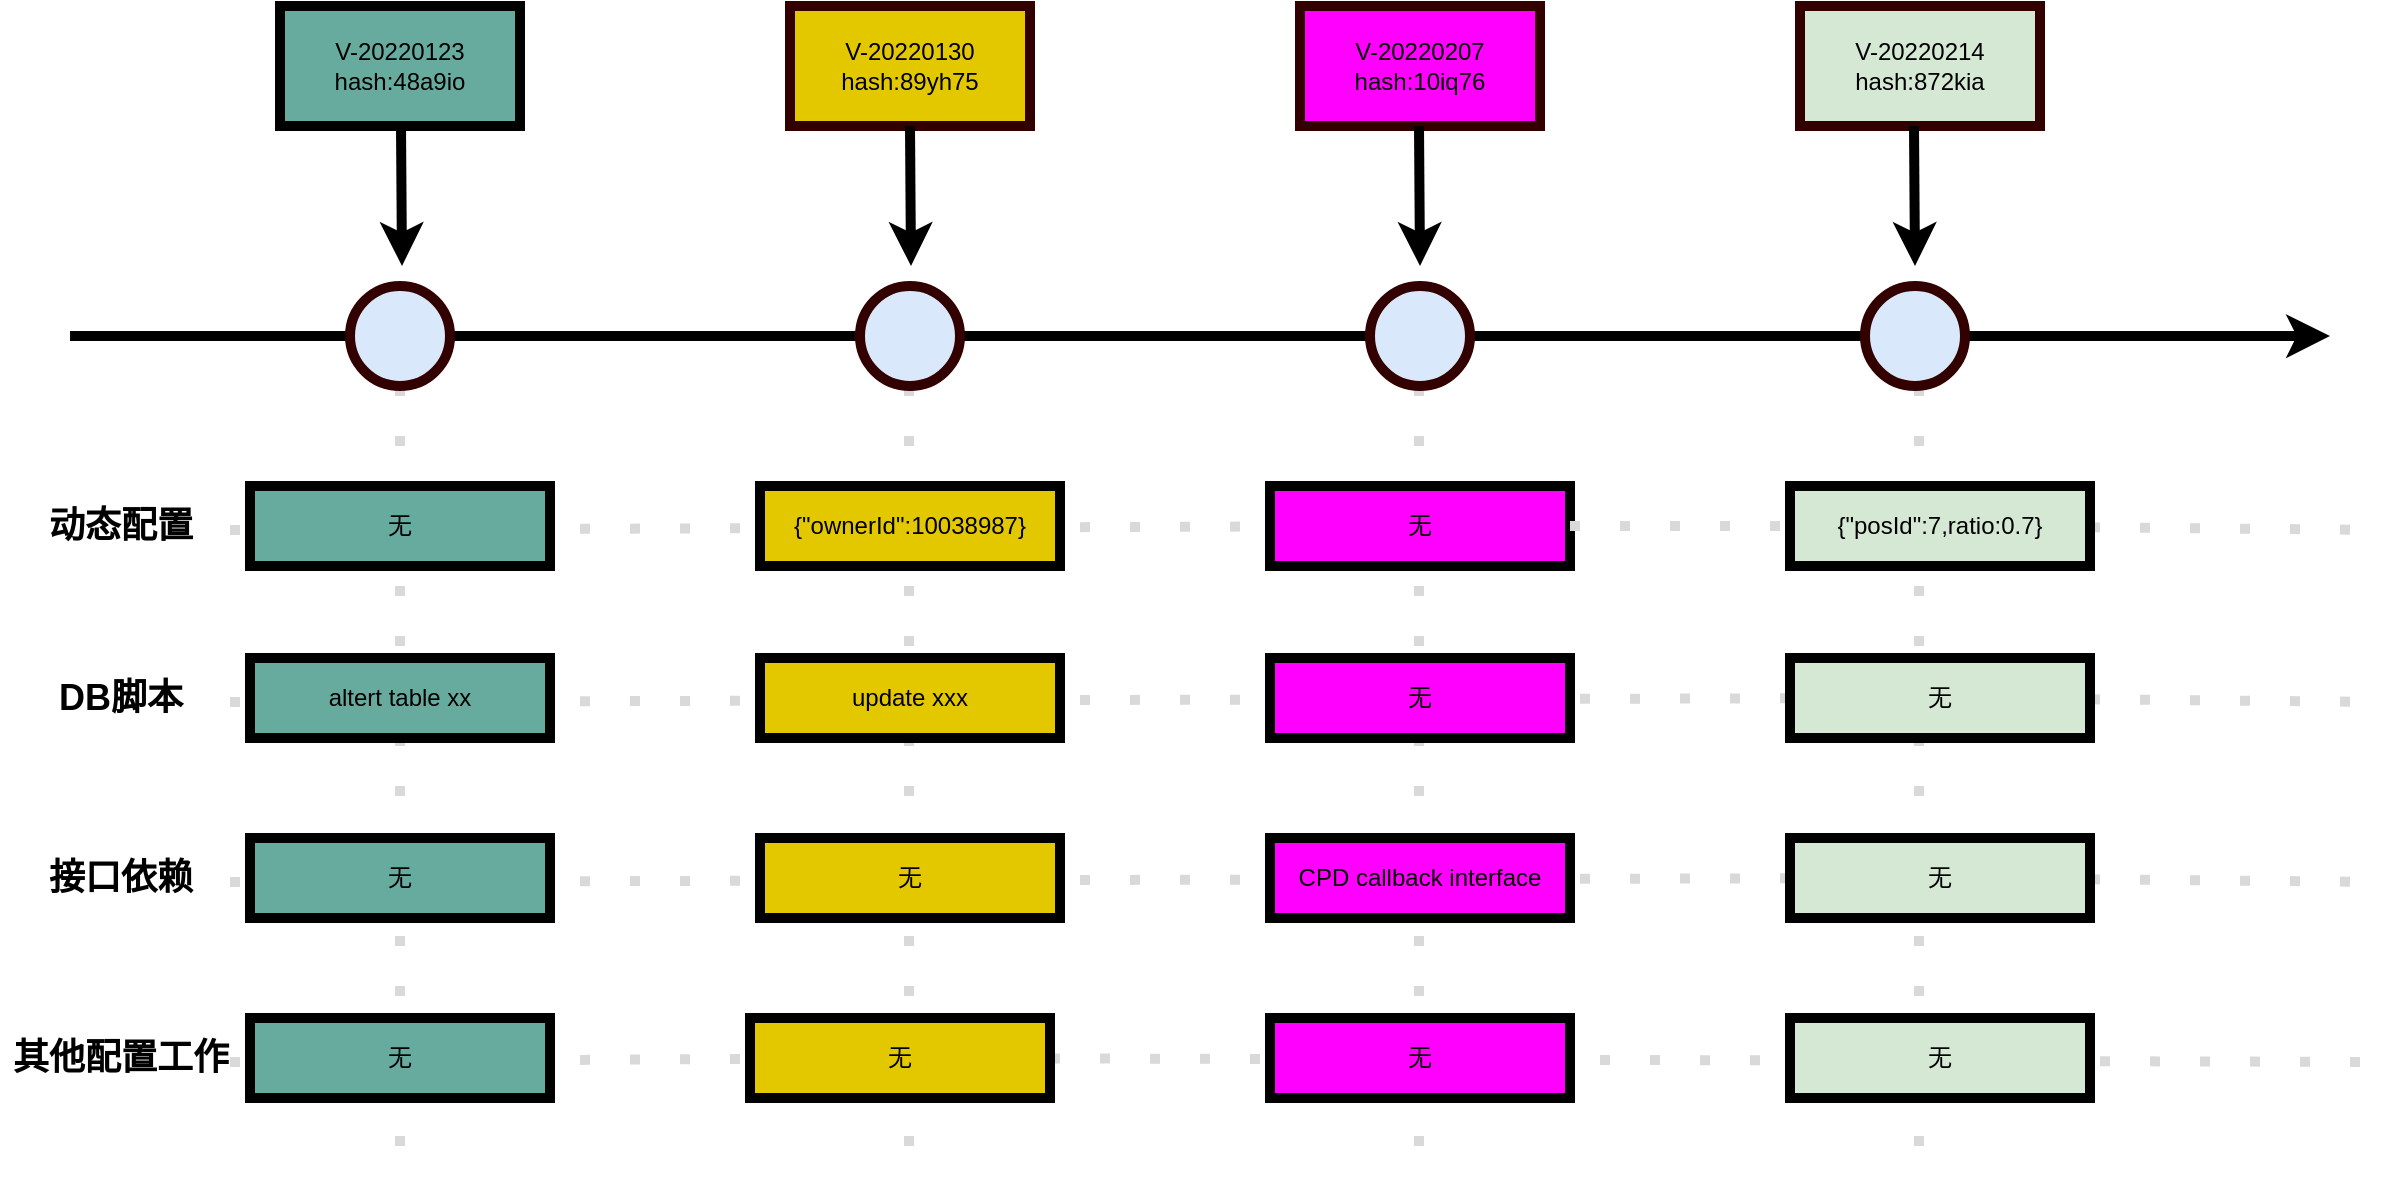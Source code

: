 <mxfile version="16.4.7" type="github">
  <diagram id="chNzZVGyo9SPdtNRLmo0" name="Page-1">
    <mxGraphModel dx="2597" dy="743" grid="1" gridSize="10" guides="1" tooltips="1" connect="1" arrows="1" fold="1" page="1" pageScale="1" pageWidth="1100" pageHeight="850" math="0" shadow="0">
      <root>
        <mxCell id="0" />
        <mxCell id="1" parent="0" />
        <mxCell id="sQp2Zh3F2BZOGlov7ECM-1" value="" style="endArrow=none;dashed=1;html=1;strokeWidth=5;dashPattern=1 4;strokeColor=#D9D9D9;startArrow=none;" parent="1" edge="1" source="gvp6AJLyiE2rmEpr4Blh-25">
          <mxGeometry width="50" height="50" relative="1" as="geometry">
            <mxPoint x="-220" y="372" as="sourcePoint" />
            <mxPoint x="860" y="372" as="targetPoint" />
          </mxGeometry>
        </mxCell>
        <mxCell id="gvp6AJLyiE2rmEpr4Blh-20" value="" style="endArrow=none;dashed=1;html=1;strokeWidth=5;dashPattern=1 4;strokeColor=#D9D9D9;exitX=0.5;exitY=1;exitDx=0;exitDy=0;" edge="1" parent="1">
          <mxGeometry width="50" height="50" relative="1" as="geometry">
            <mxPoint x="119.5" y="300" as="sourcePoint" />
            <mxPoint x="119.5" y="700" as="targetPoint" />
          </mxGeometry>
        </mxCell>
        <mxCell id="gvp6AJLyiE2rmEpr4Blh-21" value="" style="endArrow=none;dashed=1;html=1;strokeWidth=5;dashPattern=1 4;strokeColor=#D9D9D9;exitX=0.5;exitY=1;exitDx=0;exitDy=0;" edge="1" parent="1">
          <mxGeometry width="50" height="50" relative="1" as="geometry">
            <mxPoint x="374.5" y="300" as="sourcePoint" />
            <mxPoint x="374.5" y="700" as="targetPoint" />
          </mxGeometry>
        </mxCell>
        <mxCell id="gvp6AJLyiE2rmEpr4Blh-22" value="" style="endArrow=none;dashed=1;html=1;strokeWidth=5;dashPattern=1 4;strokeColor=#D9D9D9;exitX=0.5;exitY=1;exitDx=0;exitDy=0;" edge="1" parent="1">
          <mxGeometry width="50" height="50" relative="1" as="geometry">
            <mxPoint x="624.5" y="300" as="sourcePoint" />
            <mxPoint x="624.5" y="700" as="targetPoint" />
          </mxGeometry>
        </mxCell>
        <mxCell id="gvp6AJLyiE2rmEpr4Blh-4" value="" style="endArrow=none;dashed=1;html=1;strokeWidth=5;dashPattern=1 4;strokeColor=#D9D9D9;exitX=0.5;exitY=1;exitDx=0;exitDy=0;" edge="1" parent="1" source="sQp2Zh3F2BZOGlov7ECM-13">
          <mxGeometry width="50" height="50" relative="1" as="geometry">
            <mxPoint x="-210" y="520" as="sourcePoint" />
            <mxPoint x="-135" y="700" as="targetPoint" />
          </mxGeometry>
        </mxCell>
        <mxCell id="sQp2Zh3F2BZOGlov7ECM-8" value="V-20220123&lt;br&gt;hash:48a9io" style="rounded=0;whiteSpace=wrap;html=1;strokeWidth=5;fillColor=#67AB9F;" parent="1" vertex="1">
          <mxGeometry x="-195" y="110" width="120" height="60" as="geometry" />
        </mxCell>
        <mxCell id="sQp2Zh3F2BZOGlov7ECM-9" value="&lt;span style=&quot;color: rgb(0 , 0 , 0)&quot;&gt;V-20220130&lt;br&gt;&lt;/span&gt;&lt;span style=&quot;color: rgb(0 , 0 , 0)&quot;&gt;hash:89yh75&lt;/span&gt;&lt;span style=&quot;color: rgb(0 , 0 , 0)&quot;&gt;&lt;br&gt;&lt;/span&gt;" style="rounded=0;whiteSpace=wrap;html=1;strokeWidth=5;fillColor=#e3c800;strokeColor=#330000;fontColor=#ffffff;" parent="1" vertex="1">
          <mxGeometry x="60" y="110" width="120" height="60" as="geometry" />
        </mxCell>
        <mxCell id="sQp2Zh3F2BZOGlov7ECM-12" style="edgeStyle=orthogonalEdgeStyle;curved=1;rounded=0;orthogonalLoop=1;jettySize=auto;html=1;entryX=0;entryY=0.5;entryDx=0;entryDy=0;endArrow=none;endFill=0;strokeWidth=5;" parent="1" target="sQp2Zh3F2BZOGlov7ECM-20" edge="1">
          <mxGeometry relative="1" as="geometry">
            <mxPoint x="-300" y="275" as="sourcePoint" />
          </mxGeometry>
        </mxCell>
        <mxCell id="sQp2Zh3F2BZOGlov7ECM-13" value="" style="ellipse;whiteSpace=wrap;html=1;aspect=fixed;strokeColor=#330000;fillColor=#DAE8FC;strokeWidth=5;" parent="1" vertex="1">
          <mxGeometry x="-160" y="250" width="50" height="50" as="geometry" />
        </mxCell>
        <mxCell id="sQp2Zh3F2BZOGlov7ECM-14" style="edgeStyle=orthogonalEdgeStyle;curved=1;rounded=0;orthogonalLoop=1;jettySize=auto;html=1;entryX=1;entryY=0.5;entryDx=0;entryDy=0;endArrow=none;endFill=0;strokeWidth=5;startArrow=classic;startFill=1;" parent="1" target="sQp2Zh3F2BZOGlov7ECM-20" edge="1">
          <mxGeometry relative="1" as="geometry">
            <mxPoint x="830" y="275" as="sourcePoint" />
            <mxPoint x="900" y="60" as="targetPoint" />
          </mxGeometry>
        </mxCell>
        <mxCell id="sQp2Zh3F2BZOGlov7ECM-20" value="" style="ellipse;whiteSpace=wrap;html=1;aspect=fixed;strokeColor=#330000;fillColor=#DAE8FC;strokeWidth=5;" parent="1" vertex="1">
          <mxGeometry x="350" y="250" width="50" height="50" as="geometry" />
        </mxCell>
        <mxCell id="sQp2Zh3F2BZOGlov7ECM-21" value="" style="endArrow=classic;html=1;strokeWidth=5;" parent="1" edge="1">
          <mxGeometry width="50" height="50" relative="1" as="geometry">
            <mxPoint x="-134.5" y="170" as="sourcePoint" />
            <mxPoint x="-134" y="240" as="targetPoint" />
          </mxGeometry>
        </mxCell>
        <mxCell id="sQp2Zh3F2BZOGlov7ECM-32" value="V-20220207&lt;br&gt;hash:10iq76" style="rounded=0;whiteSpace=wrap;html=1;strokeWidth=5;fillColor=#FF00FF;strokeColor=#330000;gradientColor=none;" parent="1" vertex="1">
          <mxGeometry x="315" y="110" width="120" height="60" as="geometry" />
        </mxCell>
        <mxCell id="sQp2Zh3F2BZOGlov7ECM-38" value="" style="endArrow=classic;html=1;strokeWidth=5;" parent="1" edge="1">
          <mxGeometry width="50" height="50" relative="1" as="geometry">
            <mxPoint x="374.5" y="170" as="sourcePoint" />
            <mxPoint x="375" y="240" as="targetPoint" />
          </mxGeometry>
        </mxCell>
        <mxCell id="sQp2Zh3F2BZOGlov7ECM-62" value="V-20220214&lt;br&gt;hash:872kia" style="rounded=0;whiteSpace=wrap;html=1;strokeWidth=5;strokeColor=#330000;gradientColor=none;fillColor=#D5E8D4;" parent="1" vertex="1">
          <mxGeometry x="565" y="110" width="120" height="60" as="geometry" />
        </mxCell>
        <mxCell id="sQp2Zh3F2BZOGlov7ECM-63" value="" style="ellipse;whiteSpace=wrap;html=1;aspect=fixed;strokeColor=#330000;fillColor=#DAE8FC;strokeWidth=5;" parent="1" vertex="1">
          <mxGeometry x="597.5" y="250" width="50" height="50" as="geometry" />
        </mxCell>
        <mxCell id="sQp2Zh3F2BZOGlov7ECM-65" value="" style="endArrow=classic;html=1;strokeWidth=5;" parent="1" edge="1">
          <mxGeometry width="50" height="50" relative="1" as="geometry">
            <mxPoint x="622" y="170" as="sourcePoint" />
            <mxPoint x="622.5" y="240" as="targetPoint" />
          </mxGeometry>
        </mxCell>
        <mxCell id="sQp2Zh3F2BZOGlov7ECM-69" value="" style="ellipse;whiteSpace=wrap;html=1;aspect=fixed;strokeColor=#330000;fillColor=#DAE8FC;strokeWidth=5;" parent="1" vertex="1">
          <mxGeometry x="95" y="250" width="50" height="50" as="geometry" />
        </mxCell>
        <mxCell id="sQp2Zh3F2BZOGlov7ECM-71" value="" style="endArrow=classic;html=1;strokeWidth=5;" parent="1" edge="1">
          <mxGeometry width="50" height="50" relative="1" as="geometry">
            <mxPoint x="120" y="170" as="sourcePoint" />
            <mxPoint x="120.5" y="240" as="targetPoint" />
          </mxGeometry>
        </mxCell>
        <mxCell id="gvp6AJLyiE2rmEpr4Blh-3" value="&lt;font style=&quot;font-size: 18px&quot;&gt;&lt;b&gt;动态配置&lt;/b&gt;&lt;/font&gt;" style="text;html=1;align=center;verticalAlign=middle;resizable=0;points=[];autosize=1;strokeColor=none;fillColor=none;" vertex="1" parent="1">
          <mxGeometry x="-320" y="360" width="90" height="20" as="geometry" />
        </mxCell>
        <mxCell id="gvp6AJLyiE2rmEpr4Blh-9" value="" style="endArrow=none;dashed=1;html=1;strokeWidth=5;dashPattern=1 4;strokeColor=#D9D9D9;startArrow=none;" edge="1" parent="1" source="gvp6AJLyiE2rmEpr4Blh-38">
          <mxGeometry width="50" height="50" relative="1" as="geometry">
            <mxPoint x="-220" y="458" as="sourcePoint" />
            <mxPoint x="860" y="458" as="targetPoint" />
          </mxGeometry>
        </mxCell>
        <mxCell id="gvp6AJLyiE2rmEpr4Blh-10" value="altert table xx" style="rounded=0;whiteSpace=wrap;html=1;strokeWidth=5;fillColor=#67AB9F;" vertex="1" parent="1">
          <mxGeometry x="-210" y="436" width="150" height="40" as="geometry" />
        </mxCell>
        <mxCell id="gvp6AJLyiE2rmEpr4Blh-11" value="&lt;span style=&quot;font-size: 18px&quot;&gt;&lt;b&gt;DB脚本&lt;/b&gt;&lt;/span&gt;" style="text;html=1;align=center;verticalAlign=middle;resizable=0;points=[];autosize=1;strokeColor=none;fillColor=none;" vertex="1" parent="1">
          <mxGeometry x="-315" y="446" width="80" height="20" as="geometry" />
        </mxCell>
        <mxCell id="gvp6AJLyiE2rmEpr4Blh-12" value="" style="endArrow=none;dashed=1;html=1;strokeWidth=5;dashPattern=1 4;strokeColor=#D9D9D9;startArrow=none;" edge="1" parent="1" source="gvp6AJLyiE2rmEpr4Blh-40">
          <mxGeometry width="50" height="50" relative="1" as="geometry">
            <mxPoint x="-220" y="548" as="sourcePoint" />
            <mxPoint x="860" y="548" as="targetPoint" />
          </mxGeometry>
        </mxCell>
        <mxCell id="gvp6AJLyiE2rmEpr4Blh-13" value="无" style="rounded=0;whiteSpace=wrap;html=1;strokeWidth=5;fillColor=#67AB9F;" vertex="1" parent="1">
          <mxGeometry x="-210" y="526" width="150" height="40" as="geometry" />
        </mxCell>
        <mxCell id="gvp6AJLyiE2rmEpr4Blh-14" value="&lt;span style=&quot;font-size: 18px&quot;&gt;&lt;b&gt;接口依赖&lt;/b&gt;&lt;/span&gt;" style="text;html=1;align=center;verticalAlign=middle;resizable=0;points=[];autosize=1;strokeColor=none;fillColor=none;" vertex="1" parent="1">
          <mxGeometry x="-320" y="536" width="90" height="20" as="geometry" />
        </mxCell>
        <mxCell id="gvp6AJLyiE2rmEpr4Blh-15" value="" style="endArrow=none;dashed=1;html=1;strokeWidth=5;dashPattern=1 4;strokeColor=#D9D9D9;startArrow=none;" edge="1" parent="1" source="gvp6AJLyiE2rmEpr4Blh-33">
          <mxGeometry width="50" height="50" relative="1" as="geometry">
            <mxPoint x="-220" y="638" as="sourcePoint" />
            <mxPoint x="860" y="638" as="targetPoint" />
          </mxGeometry>
        </mxCell>
        <mxCell id="gvp6AJLyiE2rmEpr4Blh-17" value="&lt;font style=&quot;font-size: 18px&quot;&gt;&lt;b&gt;其他配置工作&lt;/b&gt;&lt;/font&gt;" style="text;html=1;align=center;verticalAlign=middle;resizable=0;points=[];autosize=1;strokeColor=none;fillColor=none;" vertex="1" parent="1">
          <mxGeometry x="-335" y="626" width="120" height="20" as="geometry" />
        </mxCell>
        <mxCell id="gvp6AJLyiE2rmEpr4Blh-23" value="无" style="rounded=0;whiteSpace=wrap;html=1;strokeWidth=5;fillColor=#FF00FF;" vertex="1" parent="1">
          <mxGeometry x="300" y="350" width="150" height="40" as="geometry" />
        </mxCell>
        <mxCell id="gvp6AJLyiE2rmEpr4Blh-24" value="" style="endArrow=none;dashed=1;html=1;strokeWidth=5;dashPattern=1 4;strokeColor=#D9D9D9;" edge="1" parent="1" target="gvp6AJLyiE2rmEpr4Blh-23">
          <mxGeometry width="50" height="50" relative="1" as="geometry">
            <mxPoint x="-220" y="372" as="sourcePoint" />
            <mxPoint x="860" y="372" as="targetPoint" />
          </mxGeometry>
        </mxCell>
        <mxCell id="gvp6AJLyiE2rmEpr4Blh-25" value="{&quot;posId&quot;:7,ratio:0.7}" style="rounded=0;whiteSpace=wrap;html=1;strokeWidth=5;fillColor=#D5E8D4;" vertex="1" parent="1">
          <mxGeometry x="560" y="350" width="150" height="40" as="geometry" />
        </mxCell>
        <mxCell id="gvp6AJLyiE2rmEpr4Blh-26" value="" style="endArrow=none;dashed=1;html=1;strokeWidth=5;dashPattern=1 4;strokeColor=#D9D9D9;startArrow=none;" edge="1" parent="1" source="gvp6AJLyiE2rmEpr4Blh-23" target="gvp6AJLyiE2rmEpr4Blh-25">
          <mxGeometry width="50" height="50" relative="1" as="geometry">
            <mxPoint x="450" y="370.309" as="sourcePoint" />
            <mxPoint x="860" y="372" as="targetPoint" />
          </mxGeometry>
        </mxCell>
        <mxCell id="gvp6AJLyiE2rmEpr4Blh-19" value="{&quot;ownerId&quot;:10038987}" style="rounded=0;whiteSpace=wrap;html=1;strokeWidth=5;fillColor=#E3C800;" vertex="1" parent="1">
          <mxGeometry x="45" y="350" width="150" height="40" as="geometry" />
        </mxCell>
        <mxCell id="gvp6AJLyiE2rmEpr4Blh-2" value="无" style="rounded=0;whiteSpace=wrap;html=1;strokeWidth=5;fillColor=#67AB9F;" vertex="1" parent="1">
          <mxGeometry x="-210" y="350" width="150" height="40" as="geometry" />
        </mxCell>
        <mxCell id="gvp6AJLyiE2rmEpr4Blh-34" value="" style="endArrow=none;dashed=1;html=1;strokeWidth=5;dashPattern=1 4;strokeColor=#D9D9D9;" edge="1" parent="1" target="gvp6AJLyiE2rmEpr4Blh-33">
          <mxGeometry width="50" height="50" relative="1" as="geometry">
            <mxPoint x="-220" y="638" as="sourcePoint" />
            <mxPoint x="860" y="638" as="targetPoint" />
          </mxGeometry>
        </mxCell>
        <mxCell id="gvp6AJLyiE2rmEpr4Blh-39" value="" style="endArrow=none;dashed=1;html=1;strokeWidth=5;dashPattern=1 4;strokeColor=#D9D9D9;" edge="1" parent="1" target="gvp6AJLyiE2rmEpr4Blh-38">
          <mxGeometry width="50" height="50" relative="1" as="geometry">
            <mxPoint x="-220" y="458" as="sourcePoint" />
            <mxPoint x="860" y="458" as="targetPoint" />
          </mxGeometry>
        </mxCell>
        <mxCell id="gvp6AJLyiE2rmEpr4Blh-41" value="" style="endArrow=none;dashed=1;html=1;strokeWidth=5;dashPattern=1 4;strokeColor=#D9D9D9;" edge="1" parent="1" target="gvp6AJLyiE2rmEpr4Blh-40">
          <mxGeometry width="50" height="50" relative="1" as="geometry">
            <mxPoint x="-220" y="548" as="sourcePoint" />
            <mxPoint x="860" y="548" as="targetPoint" />
          </mxGeometry>
        </mxCell>
        <mxCell id="gvp6AJLyiE2rmEpr4Blh-16" value="无" style="rounded=0;whiteSpace=wrap;html=1;strokeWidth=5;fillColor=#67AB9F;" vertex="1" parent="1">
          <mxGeometry x="-210" y="616" width="150" height="40" as="geometry" />
        </mxCell>
        <mxCell id="gvp6AJLyiE2rmEpr4Blh-28" value="update xxx" style="rounded=0;whiteSpace=wrap;html=1;strokeWidth=5;fillColor=#E3C800;" vertex="1" parent="1">
          <mxGeometry x="45" y="436" width="150" height="40" as="geometry" />
        </mxCell>
        <mxCell id="gvp6AJLyiE2rmEpr4Blh-29" value="无" style="rounded=0;whiteSpace=wrap;html=1;strokeWidth=5;fillColor=#E3C800;" vertex="1" parent="1">
          <mxGeometry x="45" y="526" width="150" height="40" as="geometry" />
        </mxCell>
        <mxCell id="gvp6AJLyiE2rmEpr4Blh-33" value="无" style="rounded=0;whiteSpace=wrap;html=1;strokeWidth=5;fillColor=#E3C800;" vertex="1" parent="1">
          <mxGeometry x="40" y="616" width="150" height="40" as="geometry" />
        </mxCell>
        <mxCell id="gvp6AJLyiE2rmEpr4Blh-35" value="无" style="rounded=0;whiteSpace=wrap;html=1;strokeWidth=5;fillColor=#FF00FF;" vertex="1" parent="1">
          <mxGeometry x="300" y="436" width="150" height="40" as="geometry" />
        </mxCell>
        <mxCell id="gvp6AJLyiE2rmEpr4Blh-36" value="CPD callback interface" style="rounded=0;whiteSpace=wrap;html=1;strokeWidth=5;fillColor=#FF00FF;" vertex="1" parent="1">
          <mxGeometry x="300" y="526" width="150" height="40" as="geometry" />
        </mxCell>
        <mxCell id="gvp6AJLyiE2rmEpr4Blh-37" value="无" style="rounded=0;whiteSpace=wrap;html=1;strokeWidth=5;fillColor=#FF00FF;" vertex="1" parent="1">
          <mxGeometry x="300" y="616" width="150" height="40" as="geometry" />
        </mxCell>
        <mxCell id="gvp6AJLyiE2rmEpr4Blh-38" value="无" style="rounded=0;whiteSpace=wrap;html=1;strokeWidth=5;fillColor=#D5E8D4;" vertex="1" parent="1">
          <mxGeometry x="560" y="436" width="150" height="40" as="geometry" />
        </mxCell>
        <mxCell id="gvp6AJLyiE2rmEpr4Blh-40" value="无" style="rounded=0;whiteSpace=wrap;html=1;strokeWidth=5;fillColor=#D5E8D4;" vertex="1" parent="1">
          <mxGeometry x="560" y="526" width="150" height="40" as="geometry" />
        </mxCell>
        <mxCell id="gvp6AJLyiE2rmEpr4Blh-42" value="无" style="rounded=0;whiteSpace=wrap;html=1;strokeWidth=5;fillColor=#D5E8D4;" vertex="1" parent="1">
          <mxGeometry x="560" y="616" width="150" height="40" as="geometry" />
        </mxCell>
        <mxCell id="gvp6AJLyiE2rmEpr4Blh-43" value="altert table xx" style="rounded=0;whiteSpace=wrap;html=1;strokeWidth=5;fillColor=#67AB9F;" vertex="1" parent="1">
          <mxGeometry x="-210" y="436" width="150" height="40" as="geometry" />
        </mxCell>
        <mxCell id="gvp6AJLyiE2rmEpr4Blh-44" value="无" style="rounded=0;whiteSpace=wrap;html=1;strokeWidth=5;fillColor=#67AB9F;" vertex="1" parent="1">
          <mxGeometry x="-210" y="526" width="150" height="40" as="geometry" />
        </mxCell>
      </root>
    </mxGraphModel>
  </diagram>
</mxfile>
